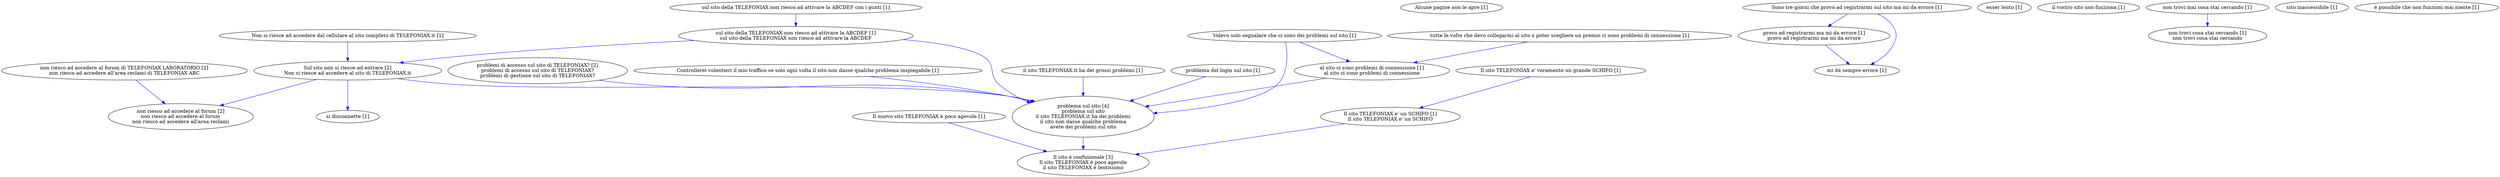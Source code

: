 digraph collapsedGraph {
"Sul sito non si riesce ad entrare [2]\nNon si riesce ad accedere al sito di TELEFONIAX.it""problemi di accesso sul sito di TELEFONIAX? [2]\nproblemi di accesso sul sito di TELEFONIAX?\nproblemi di gestione sul sito di TELEFONIAX?""non riesco ad accedere al forum [2]\nnon riesco ad accedere al forum\nnon riesco ad accedere all'area reclami""Il sito è confusionale [3]\nIl sito TELEFONIAX è poco agevole\nil sito TELEFONIAX è lentissimo""non riesco ad accedere al forum di TELEFONIAX LABORATORIO [2]\nnon riesco ad accedere all'area reclami di TELEFONIAX ABC""problema sul sito [4]\nproblema sul sito\nil sito TELEFONIAX.it ha dei problemi\nil sito non dasse qualche problema\navete dei problemi sul sito""Alcune pagine non le apre [1]""Controllerei volentieri il mio traffico se solo ogni volta il sito non dasse qualche problema inspiegabile [1]""Il nuovo sito TELEFONIAX è poco agevole [1]""Il sito TELEFONIAX e' un SCHIFO [1]\nIl sito TELEFONIAX e' un SCHIFO""Il sito TELEFONIAX e' veramente un grande SCHIFO [1]""Non si riesce ad accedere dal cellulare al sito completo di TELEFONIAX.it [1]""provo ad registrarmi ma mi da errore [1]\nprovo ad registrarmi ma mi da errore""Sono tre giorni che provo ad registrarmi sul sito ma mi da errore [1]""Volevo solo segnalare che ci sono dei problemi sul sito [1]""esser lento [1]""il sito TELEFONIAX.it ha dei grossi problemi [1]""il vostro sito non funziona [1]""mi dà sempre errore [1]""non trovi cosa stai cercando [1]\nnon trovi cosa stai cercando""non trovi mai cosa stai cercando [1]""problema del login sul sito [1]""si disconnette [1]""sito inaccessibile [1]""sul sito della TELEFONIAX non riesco ad attivare la ABCDEF [1]\nsul sito della TELEFONIAX non riesco ad attivare la ABCDEF""sul sito della TELEFONIAX non riesco ad attivare la ABCDEF con i punti [1]""al sito ci sono problemi di connessione [1]\nal sito ci sono problemi di connessione""tutte le volte che devo collegarmi al sito x poter scegliere un premio ci sono problemi di connessione [1]""è possibile che non funzioni mai niente [1]""Controllerei volentieri il mio traffico se solo ogni volta il sito non dasse qualche problema inspiegabile [1]" -> "problema sul sito [4]\nproblema sul sito\nil sito TELEFONIAX.it ha dei problemi\nil sito non dasse qualche problema\navete dei problemi sul sito" [color=blue]
"Il nuovo sito TELEFONIAX è poco agevole [1]" -> "Il sito è confusionale [3]\nIl sito TELEFONIAX è poco agevole\nil sito TELEFONIAX è lentissimo" [color=blue]
"Il sito TELEFONIAX e' veramente un grande SCHIFO [1]" -> "Il sito TELEFONIAX e' un SCHIFO [1]\nIl sito TELEFONIAX e' un SCHIFO" [color=blue]
"problema sul sito [4]\nproblema sul sito\nil sito TELEFONIAX.it ha dei problemi\nil sito non dasse qualche problema\navete dei problemi sul sito" -> "Il sito è confusionale [3]\nIl sito TELEFONIAX è poco agevole\nil sito TELEFONIAX è lentissimo" [color=blue]
"Il sito TELEFONIAX e' un SCHIFO [1]\nIl sito TELEFONIAX e' un SCHIFO" -> "Il sito è confusionale [3]\nIl sito TELEFONIAX è poco agevole\nil sito TELEFONIAX è lentissimo" [color=blue]
"Non si riesce ad accedere dal cellulare al sito completo di TELEFONIAX.it [1]" -> "Sul sito non si riesce ad entrare [2]\nNon si riesce ad accedere al sito di TELEFONIAX.it" [color=blue]
"Sono tre giorni che provo ad registrarmi sul sito ma mi da errore [1]" -> "provo ad registrarmi ma mi da errore [1]\nprovo ad registrarmi ma mi da errore" [color=blue]
"il sito TELEFONIAX.it ha dei grossi problemi [1]" -> "problema sul sito [4]\nproblema sul sito\nil sito TELEFONIAX.it ha dei problemi\nil sito non dasse qualche problema\navete dei problemi sul sito" [color=blue]
"Volevo solo segnalare che ci sono dei problemi sul sito [1]" -> "problema sul sito [4]\nproblema sul sito\nil sito TELEFONIAX.it ha dei problemi\nil sito non dasse qualche problema\navete dei problemi sul sito" [color=blue]
"provo ad registrarmi ma mi da errore [1]\nprovo ad registrarmi ma mi da errore" -> "mi dà sempre errore [1]" [color=blue]
"Sono tre giorni che provo ad registrarmi sul sito ma mi da errore [1]" -> "mi dà sempre errore [1]" [color=blue]
"non riesco ad accedere al forum di TELEFONIAX LABORATORIO [2]\nnon riesco ad accedere all'area reclami di TELEFONIAX ABC" -> "non riesco ad accedere al forum [2]\nnon riesco ad accedere al forum\nnon riesco ad accedere all'area reclami" [color=blue]
"Sul sito non si riesce ad entrare [2]\nNon si riesce ad accedere al sito di TELEFONIAX.it" -> "non riesco ad accedere al forum [2]\nnon riesco ad accedere al forum\nnon riesco ad accedere all'area reclami" [color=blue]
"non trovi mai cosa stai cercando [1]" -> "non trovi cosa stai cercando [1]\nnon trovi cosa stai cercando" [color=blue]
"problema del login sul sito [1]" -> "problema sul sito [4]\nproblema sul sito\nil sito TELEFONIAX.it ha dei problemi\nil sito non dasse qualche problema\navete dei problemi sul sito" [color=blue]
"Sul sito non si riesce ad entrare [2]\nNon si riesce ad accedere al sito di TELEFONIAX.it" -> "problema sul sito [4]\nproblema sul sito\nil sito TELEFONIAX.it ha dei problemi\nil sito non dasse qualche problema\navete dei problemi sul sito" [color=blue]
"problemi di accesso sul sito di TELEFONIAX? [2]\nproblemi di accesso sul sito di TELEFONIAX?\nproblemi di gestione sul sito di TELEFONIAX?" -> "problema sul sito [4]\nproblema sul sito\nil sito TELEFONIAX.it ha dei problemi\nil sito non dasse qualche problema\navete dei problemi sul sito" [color=blue]
"Sul sito non si riesce ad entrare [2]\nNon si riesce ad accedere al sito di TELEFONIAX.it" -> "si disconnette [1]" [color=blue]
"sul sito della TELEFONIAX non riesco ad attivare la ABCDEF con i punti [1]" -> "sul sito della TELEFONIAX non riesco ad attivare la ABCDEF [1]\nsul sito della TELEFONIAX non riesco ad attivare la ABCDEF" [color=blue]
"sul sito della TELEFONIAX non riesco ad attivare la ABCDEF [1]\nsul sito della TELEFONIAX non riesco ad attivare la ABCDEF" -> "problema sul sito [4]\nproblema sul sito\nil sito TELEFONIAX.it ha dei problemi\nil sito non dasse qualche problema\navete dei problemi sul sito" [color=blue]
"sul sito della TELEFONIAX non riesco ad attivare la ABCDEF [1]\nsul sito della TELEFONIAX non riesco ad attivare la ABCDEF" -> "Sul sito non si riesce ad entrare [2]\nNon si riesce ad accedere al sito di TELEFONIAX.it" [color=blue]
"tutte le volte che devo collegarmi al sito x poter scegliere un premio ci sono problemi di connessione [1]" -> "al sito ci sono problemi di connessione [1]\nal sito ci sono problemi di connessione" [color=blue]
"Volevo solo segnalare che ci sono dei problemi sul sito [1]" -> "al sito ci sono problemi di connessione [1]\nal sito ci sono problemi di connessione" [color=blue]
"al sito ci sono problemi di connessione [1]\nal sito ci sono problemi di connessione" -> "problema sul sito [4]\nproblema sul sito\nil sito TELEFONIAX.it ha dei problemi\nil sito non dasse qualche problema\navete dei problemi sul sito" [color=blue]
}
